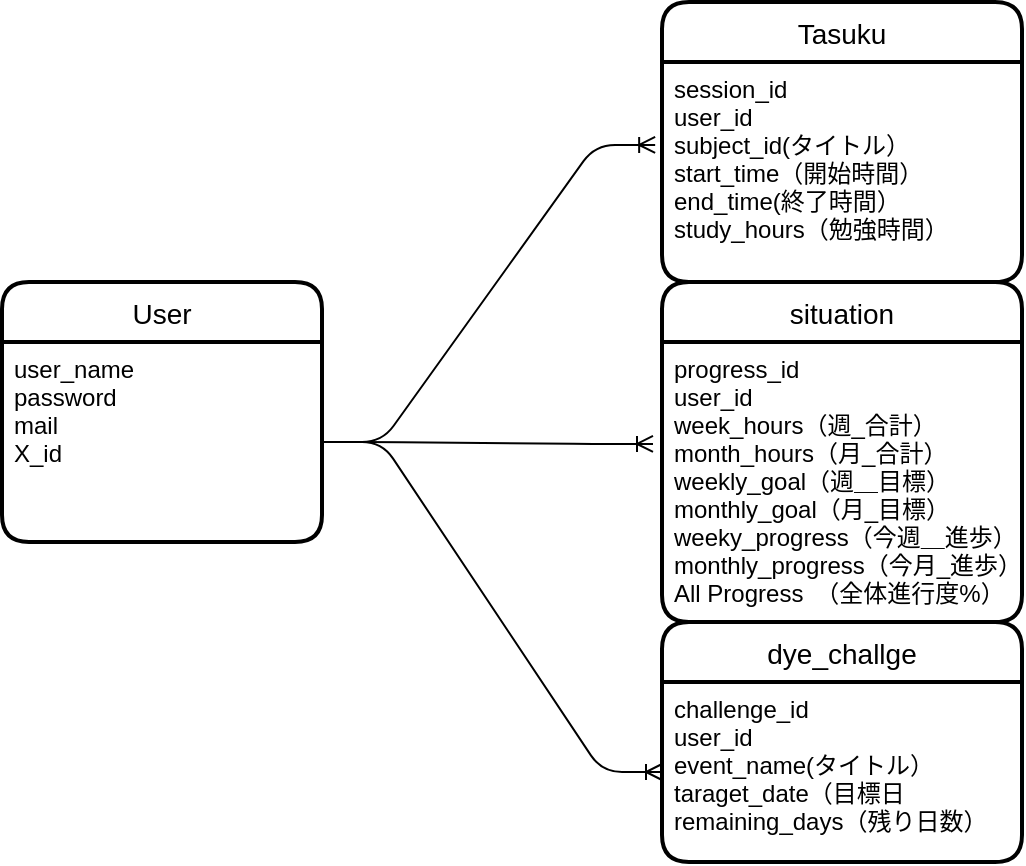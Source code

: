 <mxfile>
    <diagram id="o_ntcwd_q_hW3j5PrpGh" name="ページ1">
        <mxGraphModel dx="976" dy="599" grid="1" gridSize="10" guides="1" tooltips="1" connect="1" arrows="1" fold="1" page="1" pageScale="1" pageWidth="827" pageHeight="1169" math="0" shadow="0">
            <root>
                <mxCell id="0"/>
                <mxCell id="1" parent="0"/>
                <mxCell id="60" value="User" style="swimlane;childLayout=stackLayout;horizontal=1;startSize=30;horizontalStack=0;rounded=1;fontSize=14;fontStyle=0;strokeWidth=2;resizeParent=0;resizeLast=1;shadow=0;dashed=0;align=center;" parent="1" vertex="1">
                    <mxGeometry x="110" y="400" width="160" height="130" as="geometry"/>
                </mxCell>
                <mxCell id="61" value="user_name&#10;password&#10;mail&#10;X_id" style="align=left;strokeColor=none;fillColor=none;spacingLeft=4;fontSize=12;verticalAlign=top;resizable=0;rotatable=0;part=1;" parent="60" vertex="1">
                    <mxGeometry y="30" width="160" height="100" as="geometry"/>
                </mxCell>
                <mxCell id="63" value="Tasuku" style="swimlane;childLayout=stackLayout;horizontal=1;startSize=30;horizontalStack=0;rounded=1;fontSize=14;fontStyle=0;strokeWidth=2;resizeParent=0;resizeLast=1;shadow=0;dashed=0;align=center;" parent="1" vertex="1">
                    <mxGeometry x="440" y="260" width="180" height="140" as="geometry"/>
                </mxCell>
                <mxCell id="64" value="session_id&#10;user_id&#10;subject_id(タイトル）&#10;start_time（開始時間）&#10;end_time(終了時間）&#10;study_hours（勉強時間）" style="align=left;strokeColor=none;fillColor=none;spacingLeft=4;fontSize=12;verticalAlign=top;resizable=0;rotatable=0;part=1;" parent="63" vertex="1">
                    <mxGeometry y="30" width="180" height="110" as="geometry"/>
                </mxCell>
                <mxCell id="65" value="situation" style="swimlane;childLayout=stackLayout;horizontal=1;startSize=30;horizontalStack=0;rounded=1;fontSize=14;fontStyle=0;strokeWidth=2;resizeParent=0;resizeLast=1;shadow=0;dashed=0;align=center;" vertex="1" parent="1">
                    <mxGeometry x="440" y="400" width="180" height="170" as="geometry"/>
                </mxCell>
                <mxCell id="66" value="progress_id&#10;user_id&#10;week_hours（週_合計）&#10;month_hours（月_合計）&#10;weekly_goal（週＿目標）&#10;monthly_goal（月_目標）&#10;weeky_progress（今週＿進歩）&#10;monthly_progress（今月_進歩）&#10;All Progress　（全体進行度%）&#10;" style="align=left;strokeColor=none;fillColor=none;spacingLeft=4;fontSize=12;verticalAlign=top;resizable=0;rotatable=0;part=1;" vertex="1" parent="65">
                    <mxGeometry y="30" width="180" height="140" as="geometry"/>
                </mxCell>
                <mxCell id="67" value="dye_challge" style="swimlane;childLayout=stackLayout;horizontal=1;startSize=30;horizontalStack=0;rounded=1;fontSize=14;fontStyle=0;strokeWidth=2;resizeParent=0;resizeLast=1;shadow=0;dashed=0;align=center;" vertex="1" parent="1">
                    <mxGeometry x="440" y="570" width="180" height="120" as="geometry"/>
                </mxCell>
                <mxCell id="68" value="challenge_id&#10;user_id&#10;event_name(タイトル）&#10;taraget_date（目標日&#10;remaining_days（残り日数）&#10;" style="align=left;strokeColor=none;fillColor=none;spacingLeft=4;fontSize=12;verticalAlign=top;resizable=0;rotatable=0;part=1;" vertex="1" parent="67">
                    <mxGeometry y="30" width="180" height="90" as="geometry"/>
                </mxCell>
                <mxCell id="78" value="" style="edgeStyle=entityRelationEdgeStyle;fontSize=12;html=1;endArrow=ERoneToMany;entryX=-0.019;entryY=0.377;entryDx=0;entryDy=0;entryPerimeter=0;exitX=1;exitY=0.5;exitDx=0;exitDy=0;" edge="1" parent="1" source="61" target="64">
                    <mxGeometry width="100" height="100" relative="1" as="geometry">
                        <mxPoint x="300" y="515" as="sourcePoint"/>
                        <mxPoint x="390" y="300" as="targetPoint"/>
                    </mxGeometry>
                </mxCell>
                <mxCell id="80" value="" style="edgeStyle=entityRelationEdgeStyle;fontSize=12;html=1;endArrow=ERoneToMany;entryX=-0.025;entryY=0.364;entryDx=0;entryDy=0;entryPerimeter=0;exitX=1;exitY=0.5;exitDx=0;exitDy=0;" edge="1" parent="1" source="61" target="66">
                    <mxGeometry width="100" height="100" relative="1" as="geometry">
                        <mxPoint x="310" y="520" as="sourcePoint"/>
                        <mxPoint x="476.96" y="380" as="targetPoint"/>
                    </mxGeometry>
                </mxCell>
                <mxCell id="81" value="" style="edgeStyle=entityRelationEdgeStyle;fontSize=12;html=1;endArrow=ERoneToMany;exitX=1;exitY=0.5;exitDx=0;exitDy=0;entryX=0;entryY=0.5;entryDx=0;entryDy=0;" edge="1" parent="1" source="61" target="68">
                    <mxGeometry width="100" height="100" relative="1" as="geometry">
                        <mxPoint x="290" y="630" as="sourcePoint"/>
                        <mxPoint x="436.96" y="471.47" as="targetPoint"/>
                    </mxGeometry>
                </mxCell>
            </root>
        </mxGraphModel>
    </diagram>
</mxfile>